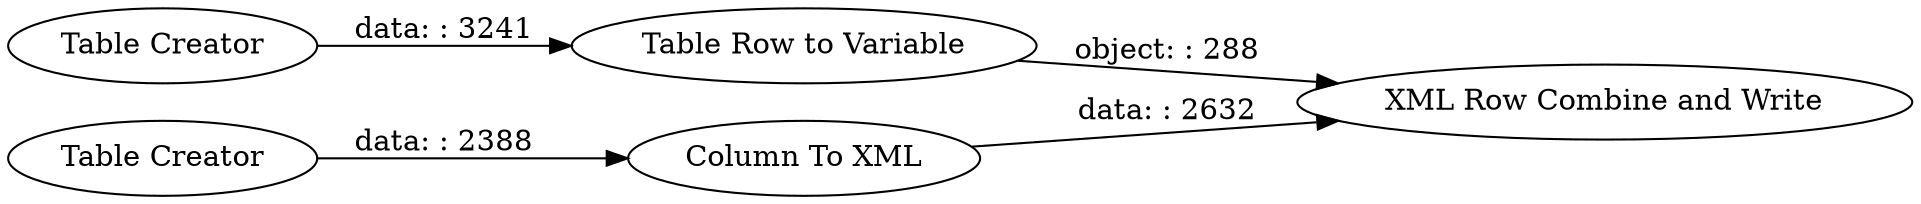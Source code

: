 digraph {
	"1859856145798202753_3" [label="Table Creator"]
	"1859856145798202753_11" [label="XML Row Combine and Write"]
	"1859856145798202753_6" [label="Column To XML"]
	"1859856145798202753_5" [label="Table Creator"]
	"1859856145798202753_10" [label="Table Row to Variable"]
	"1859856145798202753_10" -> "1859856145798202753_11" [label="object: : 288"]
	"1859856145798202753_3" -> "1859856145798202753_10" [label="data: : 3241"]
	"1859856145798202753_5" -> "1859856145798202753_6" [label="data: : 2388"]
	"1859856145798202753_6" -> "1859856145798202753_11" [label="data: : 2632"]
	rankdir=LR
}
